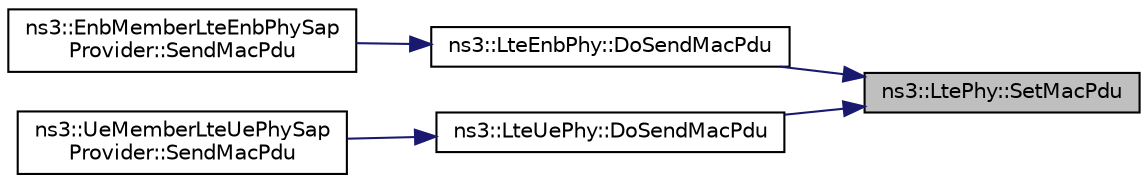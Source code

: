 digraph "ns3::LtePhy::SetMacPdu"
{
 // LATEX_PDF_SIZE
  edge [fontname="Helvetica",fontsize="10",labelfontname="Helvetica",labelfontsize="10"];
  node [fontname="Helvetica",fontsize="10",shape=record];
  rankdir="RL";
  Node1 [label="ns3::LtePhy::SetMacPdu",height=0.2,width=0.4,color="black", fillcolor="grey75", style="filled", fontcolor="black",tooltip=" "];
  Node1 -> Node2 [dir="back",color="midnightblue",fontsize="10",style="solid",fontname="Helvetica"];
  Node2 [label="ns3::LteEnbPhy::DoSendMacPdu",height=0.2,width=0.4,color="black", fillcolor="white", style="filled",URL="$classns3_1_1_lte_enb_phy.html#ae1c1d93b22eac795484afcfcad473e05",tooltip="Queue the MAC PDU to be sent (according to m_macChTtiDelay)"];
  Node2 -> Node3 [dir="back",color="midnightblue",fontsize="10",style="solid",fontname="Helvetica"];
  Node3 [label="ns3::EnbMemberLteEnbPhySap\lProvider::SendMacPdu",height=0.2,width=0.4,color="black", fillcolor="white", style="filled",URL="$classns3_1_1_enb_member_lte_enb_phy_sap_provider.html#a6df331066c8b2bd05402340ec5ded518",tooltip="Send the MAC PDU to the channel."];
  Node1 -> Node4 [dir="back",color="midnightblue",fontsize="10",style="solid",fontname="Helvetica"];
  Node4 [label="ns3::LteUePhy::DoSendMacPdu",height=0.2,width=0.4,color="black", fillcolor="white", style="filled",URL="$classns3_1_1_lte_ue_phy.html#ad9e4722d7ac9c0944a010ed788568500",tooltip="Queue the MAC PDU to be sent (according to m_macChTtiDelay)"];
  Node4 -> Node5 [dir="back",color="midnightblue",fontsize="10",style="solid",fontname="Helvetica"];
  Node5 [label="ns3::UeMemberLteUePhySap\lProvider::SendMacPdu",height=0.2,width=0.4,color="black", fillcolor="white", style="filled",URL="$classns3_1_1_ue_member_lte_ue_phy_sap_provider.html#a864aa6272a6f5142beaaa5c7e2d59d76",tooltip="Send the MAC PDU to the channel."];
}
